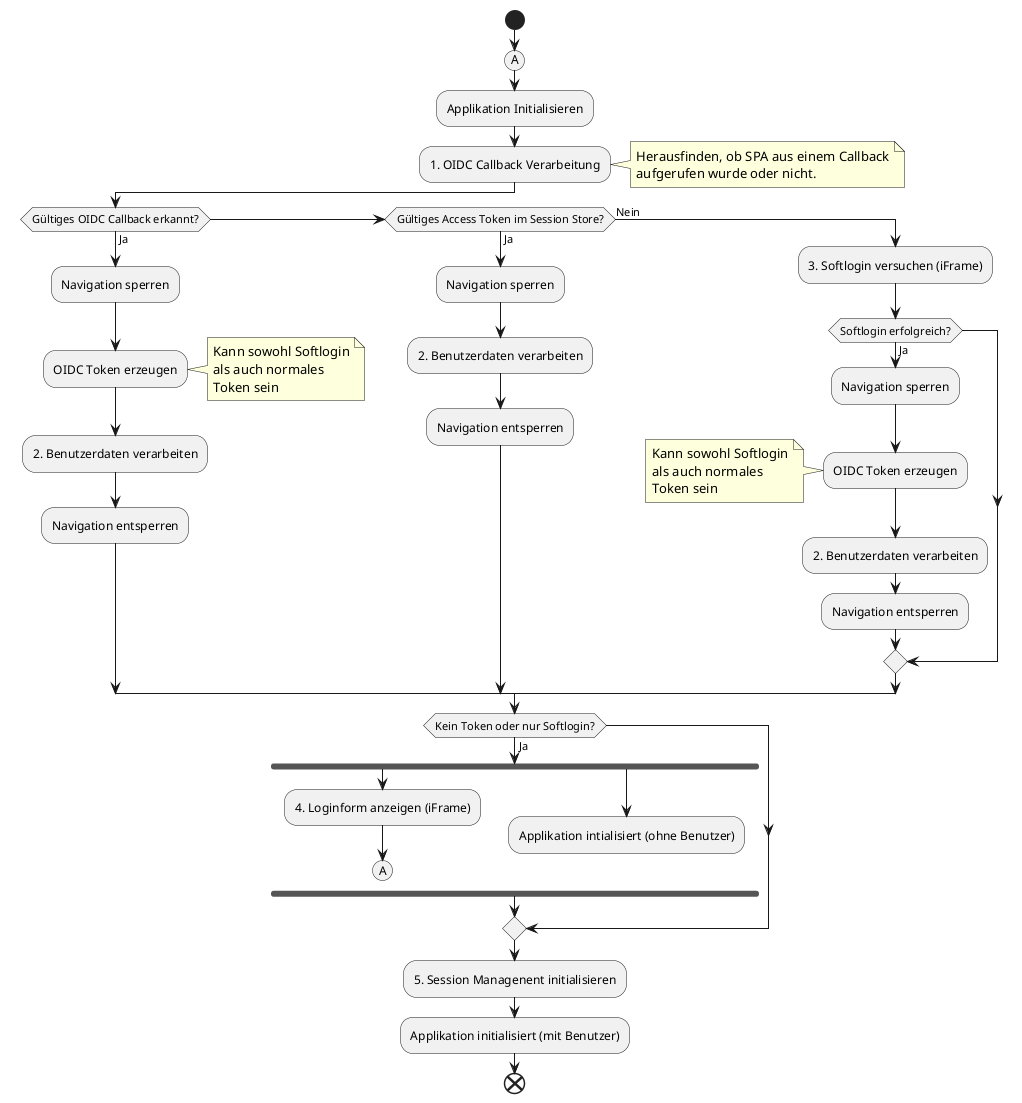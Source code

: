 @startuml

start

(A)
:Applikation Initialisieren;
:1. OIDC Callback Verarbeitung;
note right
    Herausfinden, ob SPA aus einem Callback
    aufgerufen wurde oder nicht.
end note

if (Gültiges OIDC Callback erkannt?) then (Ja)
    :Navigation sperren;
    :OIDC Token erzeugen;
    note right
        Kann sowohl Softlogin
        als auch normales
        Token sein
    end note
    :2. Benutzerdaten verarbeiten;
    :Navigation entsperren;
elseif  (Gültiges Access Token im Session Store?) then (Ja)
    :Navigation sperren;
    :2. Benutzerdaten verarbeiten;
    :Navigation entsperren;
else (Nein)
    :3. Softlogin versuchen (iFrame);
    if (Softlogin erfolgreich?) then (Ja)
        :Navigation sperren;
        :OIDC Token erzeugen;
        note
            Kann sowohl Softlogin
            als auch normales
            Token sein
        end note
        :2. Benutzerdaten verarbeiten;
        :Navigation entsperren;
    endif

endif

if (Kein Token oder nur Softlogin?) then (Ja)
    fork
    :4. Loginform anzeigen (iFrame);
    (A)
    detach;
    fork again
    :Applikation intialisiert (ohne Benutzer);
    detach;
    end fork
endif

:5. Session Managenent initialisieren;
:Applikation initialisiert (mit Benutzer);

end

@enduml
